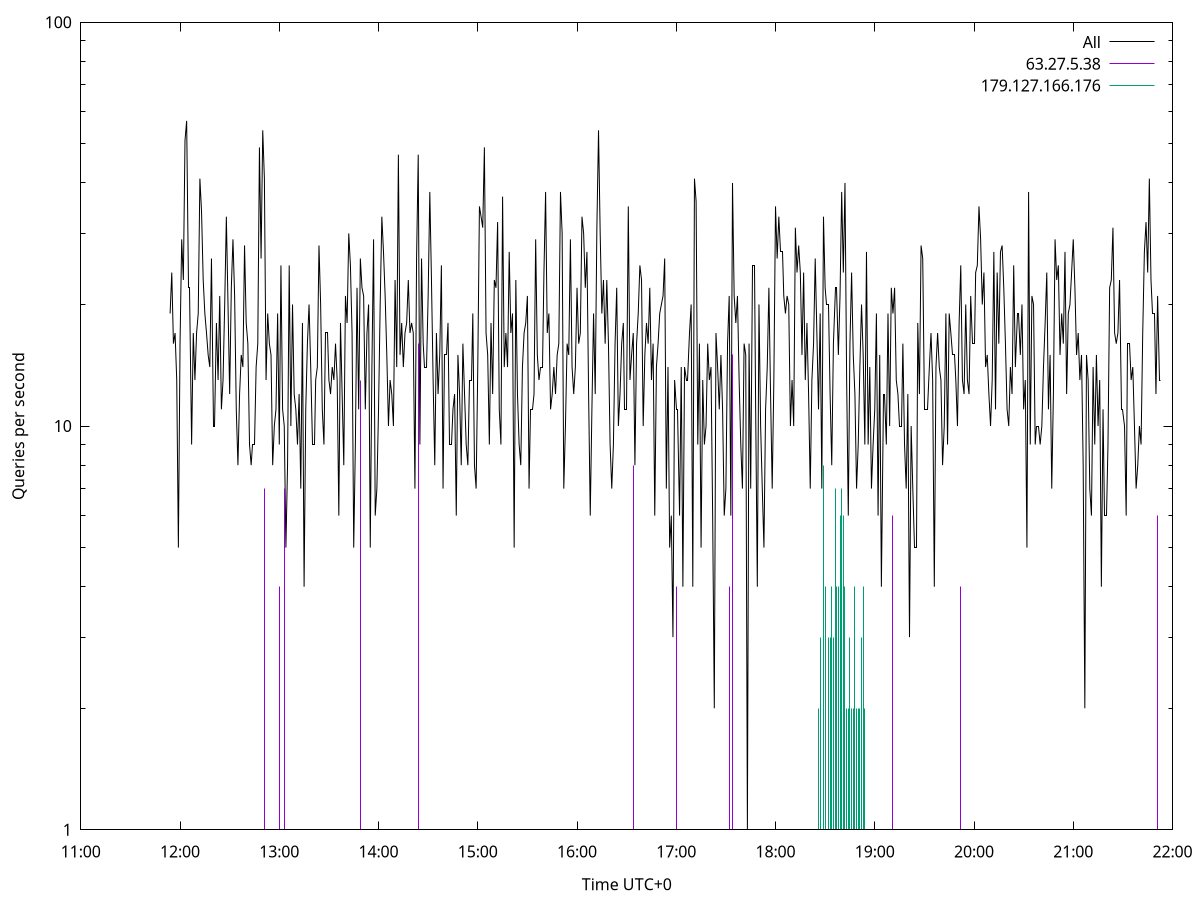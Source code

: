 set terminal pngcairo size 1024,768
set output 'Sun Jan  7 01:11:54 2024.png'
set ylabel 'Queries per second'
set xlabel 'Time UTC+0'
set xdata time
set timefmt "%s"
set log y
plot \
'-' using 1:2 linecolor 0 linetype 2 with lines title 'All', \
'-' using 1:2 linecolor 1 linetype 3 with impulses title "63.27.5.38", \
'-' using 1:2 linecolor 2 linetype 3 with impulses title "179.127.166.176"
1704564714 19
1704564715 24
1704564716 16
1704564717 17
1704564718 13
1704564719 5
1704564720 16
1704564721 29
1704564722 23
1704564723 51
1704564724 57
1704564725 22
1704564726 22
1704564727 9
1704564728 17
1704564729 13
1704564730 17
1704564731 19
1704564732 41
1704564733 34
1704564734 23
1704564735 19
1704564736 17
1704564737 15
1704564738 14
1704564739 26
1704564740 10
1704564741 10
1704564742 18
1704564743 13
1704564744 21
1704564745 11
1704564746 13
1704564747 20
1704564748 33
1704564749 20
1704564750 12
1704564751 22
1704564752 29
1704564753 21
1704564754 11
1704564755 8
1704564756 12
1704564757 15
1704564758 14
1704564759 28
1704564760 18
1704564761 16
1704564762 9
1704564763 8
1704564764 9
1704564765 9
1704564766 14
1704564767 16
1704564768 49
1704564769 26
1704564770 54
1704564771 41
1704564772 13
1704564773 19
1704564774 16
1704564775 15
1704564776 8
1704564777 10
1704564778 11
1704564779 19
1704564780 9
1704564781 25
1704564782 11
1704564783 10
1704564784 5
1704564785 8
1704564786 25
1704564787 10
1704564788 20
1704564789 12
1704564790 11
1704564791 9
1704564792 12
1704564793 7
1704564794 18
1704564795 4
1704564796 11
1704564797 16
1704564798 20
1704564799 14
1704564800 9
1704564801 9
1704564802 13
1704564803 14
1704564804 28
1704564805 20
1704564806 11
1704564807 9
1704564808 17
1704564809 17
1704564810 13
1704564811 12
1704564812 14
1704564813 13
1704564814 16
1704564815 13
1704564816 6
1704564817 18
1704564818 12
1704564819 8
1704564820 21
1704564821 18
1704564822 30
1704564823 25
1704564824 17
1704564825 5
1704564826 9
1704564827 22
1704564828 11
1704564829 26
1704564830 22
1704564831 21
1704564832 11
1704564833 17
1704564834 20
1704564835 5
1704564836 14
1704564837 29
1704564838 6
1704564839 7
1704564840 11
1704564841 20
1704564842 33
1704564843 27
1704564844 21
1704564845 15
1704564846 10
1704564847 13
1704564848 12
1704564849 10
1704564850 23
1704564851 14
1704564852 47
1704564853 15
1704564854 18
1704564855 14
1704564856 17
1704564857 18
1704564858 23
1704564859 17
1704564860 18
1704564861 17
1704564862 7
1704564863 26
1704564864 47
1704564865 9
1704564866 26
1704564867 16
1704564868 14
1704564869 14
1704564870 21
1704564871 38
1704564872 23
1704564873 13
1704564874 8
1704564875 17
1704564876 12
1704564877 15
1704564878 25
1704564879 7
1704564880 15
1704564881 15
1704564882 18
1704564883 9
1704564884 9
1704564885 11
1704564886 12
1704564887 6
1704564888 15
1704564889 12
1704564890 8
1704564891 16
1704564892 12
1704564893 9
1704564894 8
1704564895 13
1704564896 13
1704564897 19
1704564898 8
1704564899 7
1704564900 14
1704564901 35
1704564902 33
1704564903 31
1704564904 49
1704564905 17
1704564906 15
1704564907 9
1704564908 18
1704564909 12
1704564910 23
1704564911 22
1704564912 32
1704564913 11
1704564914 9
1704564915 37
1704564916 14
1704564917 17
1704564918 14
1704564919 27
1704564920 17
1704564921 19
1704564922 5
1704564923 23
1704564924 12
1704564925 9
1704564926 8
1704564927 14
1704564928 17
1704564929 18
1704564930 21
1704564931 7
1704564932 11
1704564933 11
1704564934 12
1704564935 29
1704564936 15
1704564937 13
1704564938 14
1704564939 14
1704564940 24
1704564941 38
1704564942 17
1704564943 19
1704564944 11
1704564945 12
1704564946 14
1704564947 12
1704564948 15
1704564949 16
1704564950 38
1704564951 30
1704564952 7
1704564953 10
1704564954 16
1704564955 15
1704564956 29
1704564957 14
1704564958 12
1704564959 14
1704564960 22
1704564961 16
1704564962 17
1704564963 33
1704564964 30
1704564965 22
1704564966 27
1704564967 12
1704564968 6
1704564969 11
1704564970 19
1704564971 12
1704564972 31
1704564973 54
1704564974 30
1704564975 19
1704564976 23
1704564977 16
1704564978 23
1704564979 16
1704564980 9
1704564981 7
1704564982 9
1704564983 16
1704564984 22
1704564985 10
1704564986 12
1704564987 16
1704564988 18
1704564989 11
1704564990 11
1704564991 35
1704564992 13
1704564993 15
1704564994 17
1704564995 8
1704564996 16
1704564997 19
1704564998 25
1704564999 23
1704565000 10
1704565001 15
1704565002 18
1704565003 16
1704565004 22
1704565005 13
1704565006 16
1704565007 6
1704565008 14
1704565009 16
1704565010 19
1704565011 20
1704565012 21
1704565013 26
1704565014 7
1704565015 14
1704565016 5
1704565017 6
1704565018 3
1704565019 13
1704565020 11
1704565021 11
1704565022 6
1704565023 14
1704565024 4
1704565025 14
1704565026 13
1704565027 13
1704565028 17
1704565029 20
1704565030 4
1704565031 41
1704565032 36
1704565033 9
1704565034 16
1704565035 5
1704565036 13
1704565037 9
1704565038 10
1704565039 16
1704565040 13
1704565041 14
1704565042 6
1704565043 2
1704565044 17
1704565045 14
1704565046 11
1704565047 15
1704565048 11
1704565049 6
1704565050 7
1704565051 16
1704565052 21
1704565053 6
1704565054 40
1704565055 21
1704565056 18
1704565057 21
1704565058 13
1704565059 9
1704565060 7
1704565061 16
1704565062 15
1704565063 1
1704565064 16
1704565065 7
1704565066 25
1704565067 25
1704565068 11
1704565069 4
1704565070 20
1704565071 10
1704565072 7
1704565073 5
1704565074 11
1704565075 14
1704565076 22
1704565077 12
1704565078 7
1704565079 13
1704565080 35
1704565081 26
1704565082 33
1704565083 27
1704565084 27
1704565085 21
1704565086 19
1704565087 21
1704565088 20
1704565089 10
1704565090 13
1704565091 10
1704565092 31
1704565093 24
1704565094 28
1704565095 24
1704565096 15
1704565097 24
1704565098 13
1704565099 18
1704565100 12
1704565101 7
1704565102 13
1704565103 16
1704565104 26
1704565105 17
1704565106 11
1704565107 19
1704565108 7
1704565109 33
1704565110 22
1704565111 20
1704565112 20
1704565113 12
1704565114 8
1704565115 16
1704565116 22
1704565117 22
1704565118 15
1704565119 21
1704565120 38
1704565121 24
1704565122 40
1704565123 13
1704565124 6
1704565125 16
1704565126 24
1704565127 15
1704565128 12
1704565129 7
1704565130 9
1704565131 14
1704565132 20
1704565133 15
1704565134 9
1704565135 27
1704565136 9
1704565137 14
1704565138 7
1704565139 9
1704565140 11
1704565141 19
1704565142 6
1704565143 15
1704565144 4
1704565145 12
1704565146 12
1704565147 9
1704565148 19
1704565149 10
1704565150 22
1704565151 19
1704565152 22
1704565153 13
1704565154 12
1704565155 10
1704565156 10
1704565157 16
1704565158 9
1704565159 7
1704565160 12
1704565161 3
1704565162 10
1704565163 7
1704565164 5
1704565165 5
1704565166 18
1704565167 12
1704565168 28
1704565169 26
1704565170 11
1704565171 11
1704565172 11
1704565173 14
1704565174 17
1704565175 13
1704565176 4
1704565177 14
1704565178 17
1704565179 14
1704565180 13
1704565181 8
1704565182 10
1704565183 19
1704565184 9
1704565185 19
1704565186 17
1704565187 15
1704565188 15
1704565189 13
1704565190 10
1704565191 18
1704565192 25
1704565193 13
1704565194 12
1704565195 20
1704565196 13
1704565197 12
1704565198 21
1704565199 16
1704565200 16
1704565201 24
1704565202 25
1704565203 35
1704565204 29
1704565205 20
1704565206 24
1704565207 14
1704565208 15
1704565209 12
1704565210 10
1704565211 13
1704565212 27
1704565213 11
1704565214 24
1704565215 16
1704565216 27
1704565217 28
1704565218 22
1704565219 16
1704565220 11
1704565221 10
1704565222 14
1704565223 12
1704565224 25
1704565225 14
1704565226 19
1704565227 19
1704565228 15
1704565229 20
1704565230 11
1704565231 13
1704565232 5
1704565233 38
1704565234 9
1704565235 21
1704565236 20
1704565237 9
1704565238 10
1704565239 10
1704565240 9
1704565241 10
1704565242 14
1704565243 18
1704565244 24
1704565245 11
1704565246 15
1704565247 7
1704565248 12
1704565249 29
1704565250 23
1704565251 25
1704565252 15
1704565253 19
1704565254 16
1704565255 27
1704565256 12
1704565257 19
1704565258 20
1704565259 24
1704565260 29
1704565261 22
1704565262 15
1704565263 17
1704565264 13
1704565265 15
1704565266 8
1704565267 2
1704565268 15
1704565269 13
1704565270 7
1704565271 6
1704565272 14
1704565273 9
1704565274 15
1704565275 10
1704565276 13
1704565277 4
1704565278 11
1704565279 6
1704565280 6
1704565281 9
1704565282 22
1704565283 23
1704565284 31
1704565285 17
1704565286 16
1704565287 17
1704565288 23
1704565289 11
1704565290 11
1704565291 10
1704565292 6
1704565293 16
1704565294 16
1704565295 13
1704565296 14
1704565297 10
1704565298 7
1704565299 8
1704565300 10
1704565301 9
1704565302 17
1704565303 27
1704565304 32
1704565305 24
1704565306 41
1704565307 23
1704565308 19
1704565309 19
1704565310 12
1704565311 21
1704565312 13
1704565313 13

e
1704564771 7
1704564780 4
1704564783 7
1704564829 13
1704564864 16
1704564994 8
1704565020 4
1704565052 4
1704565054 15
1704565151 6
1704565192 4
1704565311 6

e
1704565106 2
1704565107 3
1704565109 8
1704565110 4
1704565111 1
1704565112 3
1704565113 3
1704565114 4
1704565115 3
1704565116 7
1704565117 4
1704565118 4
1704565119 6
1704565120 7
1704565121 6
1704565122 4
1704565123 2
1704565124 2
1704565125 3
1704565126 2
1704565127 2
1704565128 4
1704565129 2
1704565130 2
1704565131 2
1704565132 3
1704565133 4
1704565134 2
1704565135 1

e
